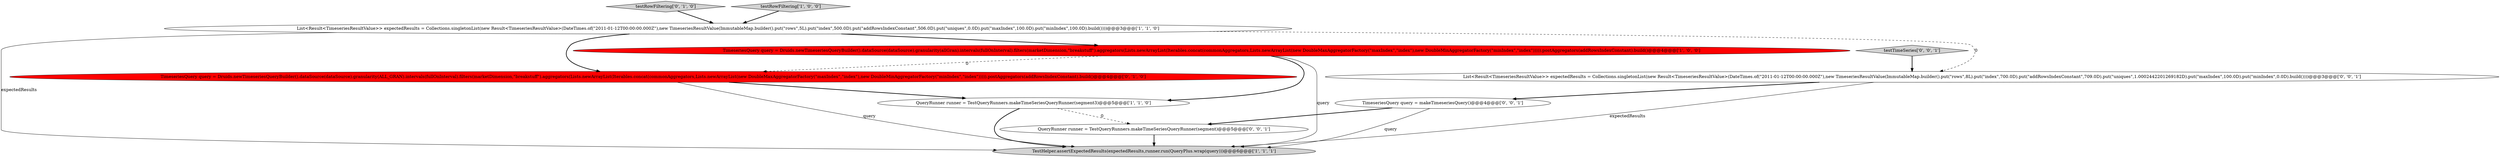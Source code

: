 digraph {
3 [style = filled, label = "List<Result<TimeseriesResultValue>> expectedResults = Collections.singletonList(new Result<TimeseriesResultValue>(DateTimes.of(\"2011-01-12T00:00:00.000Z\"),new TimeseriesResultValue(ImmutableMap.builder().put(\"rows\",5L).put(\"index\",500.0D).put(\"addRowsIndexConstant\",506.0D).put(\"uniques\",0.0D).put(\"maxIndex\",100.0D).put(\"minIndex\",100.0D).build())))@@@3@@@['1', '1', '0']", fillcolor = white, shape = ellipse image = "AAA0AAABBB1BBB"];
4 [style = filled, label = "TestHelper.assertExpectedResults(expectedResults,runner.run(QueryPlus.wrap(query)))@@@6@@@['1', '1', '1']", fillcolor = lightgray, shape = ellipse image = "AAA0AAABBB1BBB"];
5 [style = filled, label = "testRowFiltering['0', '1', '0']", fillcolor = lightgray, shape = diamond image = "AAA0AAABBB2BBB"];
8 [style = filled, label = "testTimeSeries['0', '0', '1']", fillcolor = lightgray, shape = diamond image = "AAA0AAABBB3BBB"];
0 [style = filled, label = "testRowFiltering['1', '0', '0']", fillcolor = lightgray, shape = diamond image = "AAA0AAABBB1BBB"];
7 [style = filled, label = "QueryRunner runner = TestQueryRunners.makeTimeSeriesQueryRunner(segment)@@@5@@@['0', '0', '1']", fillcolor = white, shape = ellipse image = "AAA0AAABBB3BBB"];
1 [style = filled, label = "QueryRunner runner = TestQueryRunners.makeTimeSeriesQueryRunner(segment3)@@@5@@@['1', '1', '0']", fillcolor = white, shape = ellipse image = "AAA0AAABBB1BBB"];
9 [style = filled, label = "List<Result<TimeseriesResultValue>> expectedResults = Collections.singletonList(new Result<TimeseriesResultValue>(DateTimes.of(\"2011-01-12T00:00:00.000Z\"),new TimeseriesResultValue(ImmutableMap.builder().put(\"rows\",8L).put(\"index\",700.0D).put(\"addRowsIndexConstant\",709.0D).put(\"uniques\",1.0002442201269182D).put(\"maxIndex\",100.0D).put(\"minIndex\",0.0D).build())))@@@3@@@['0', '0', '1']", fillcolor = white, shape = ellipse image = "AAA0AAABBB3BBB"];
2 [style = filled, label = "TimeseriesQuery query = Druids.newTimeseriesQueryBuilder().dataSource(dataSource).granularity(allGran).intervals(fullOnInterval).filters(marketDimension,\"breakstuff\").aggregators(Lists.newArrayList(Iterables.concat(commonAggregators,Lists.newArrayList(new DoubleMaxAggregatorFactory(\"maxIndex\",\"index\"),new DoubleMinAggregatorFactory(\"minIndex\",\"index\"))))).postAggregators(addRowsIndexConstant).build()@@@4@@@['1', '0', '0']", fillcolor = red, shape = ellipse image = "AAA1AAABBB1BBB"];
10 [style = filled, label = "TimeseriesQuery query = makeTimeseriesQuery()@@@4@@@['0', '0', '1']", fillcolor = white, shape = ellipse image = "AAA0AAABBB3BBB"];
6 [style = filled, label = "TimeseriesQuery query = Druids.newTimeseriesQueryBuilder().dataSource(dataSource).granularity(ALL_GRAN).intervals(fullOnInterval).filters(marketDimension,\"breakstuff\").aggregators(Lists.newArrayList(Iterables.concat(commonAggregators,Lists.newArrayList(new DoubleMaxAggregatorFactory(\"maxIndex\",\"index\"),new DoubleMinAggregatorFactory(\"minIndex\",\"index\"))))).postAggregators(addRowsIndexConstant).build()@@@4@@@['0', '1', '0']", fillcolor = red, shape = ellipse image = "AAA1AAABBB2BBB"];
0->3 [style = bold, label=""];
5->3 [style = bold, label=""];
6->1 [style = bold, label=""];
6->4 [style = solid, label="query"];
3->6 [style = bold, label=""];
1->4 [style = bold, label=""];
3->4 [style = solid, label="expectedResults"];
7->4 [style = bold, label=""];
9->10 [style = bold, label=""];
3->2 [style = bold, label=""];
2->6 [style = dashed, label="0"];
3->9 [style = dashed, label="0"];
10->4 [style = solid, label="query"];
1->7 [style = dashed, label="0"];
10->7 [style = bold, label=""];
2->1 [style = bold, label=""];
9->4 [style = solid, label="expectedResults"];
8->9 [style = bold, label=""];
2->4 [style = solid, label="query"];
}
